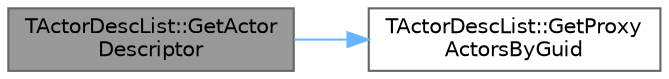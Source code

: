 digraph "TActorDescList::GetActorDescriptor"
{
 // INTERACTIVE_SVG=YES
 // LATEX_PDF_SIZE
  bgcolor="transparent";
  edge [fontname=Helvetica,fontsize=10,labelfontname=Helvetica,labelfontsize=10];
  node [fontname=Helvetica,fontsize=10,shape=box,height=0.2,width=0.4];
  rankdir="LR";
  Node1 [id="Node000001",label="TActorDescList::GetActor\lDescriptor",height=0.2,width=0.4,color="gray40", fillcolor="grey60", style="filled", fontcolor="black",tooltip=" "];
  Node1 -> Node2 [id="edge1_Node000001_Node000002",color="steelblue1",style="solid",tooltip=" "];
  Node2 [id="Node000002",label="TActorDescList::GetProxy\lActorsByGuid",height=0.2,width=0.4,color="grey40", fillcolor="white", style="filled",URL="$d0/d9f/classTActorDescList.html#ac7aeae963feb0a57dee8915e0a752493",tooltip=" "];
}
